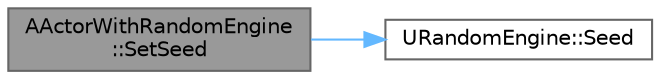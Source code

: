 digraph "AActorWithRandomEngine::SetSeed"
{
 // INTERACTIVE_SVG=YES
 // LATEX_PDF_SIZE
  bgcolor="transparent";
  edge [fontname=Helvetica,fontsize=10,labelfontname=Helvetica,labelfontsize=10];
  node [fontname=Helvetica,fontsize=10,shape=box,height=0.2,width=0.4];
  rankdir="LR";
  Node1 [id="Node000001",label="AActorWithRandomEngine\l::SetSeed",height=0.2,width=0.4,color="gray40", fillcolor="grey60", style="filled", fontcolor="black",tooltip=" "];
  Node1 -> Node2 [id="edge1_Node000001_Node000002",color="steelblue1",style="solid",tooltip=" "];
  Node2 [id="Node000002",label="URandomEngine::Seed",height=0.2,width=0.4,color="grey40", fillcolor="white", style="filled",URL="$d2/d4b/classURandomEngine.html#a0f8656d0f169c26c5b2f3b685d25e0eb",tooltip="Seed the random engine."];
}
